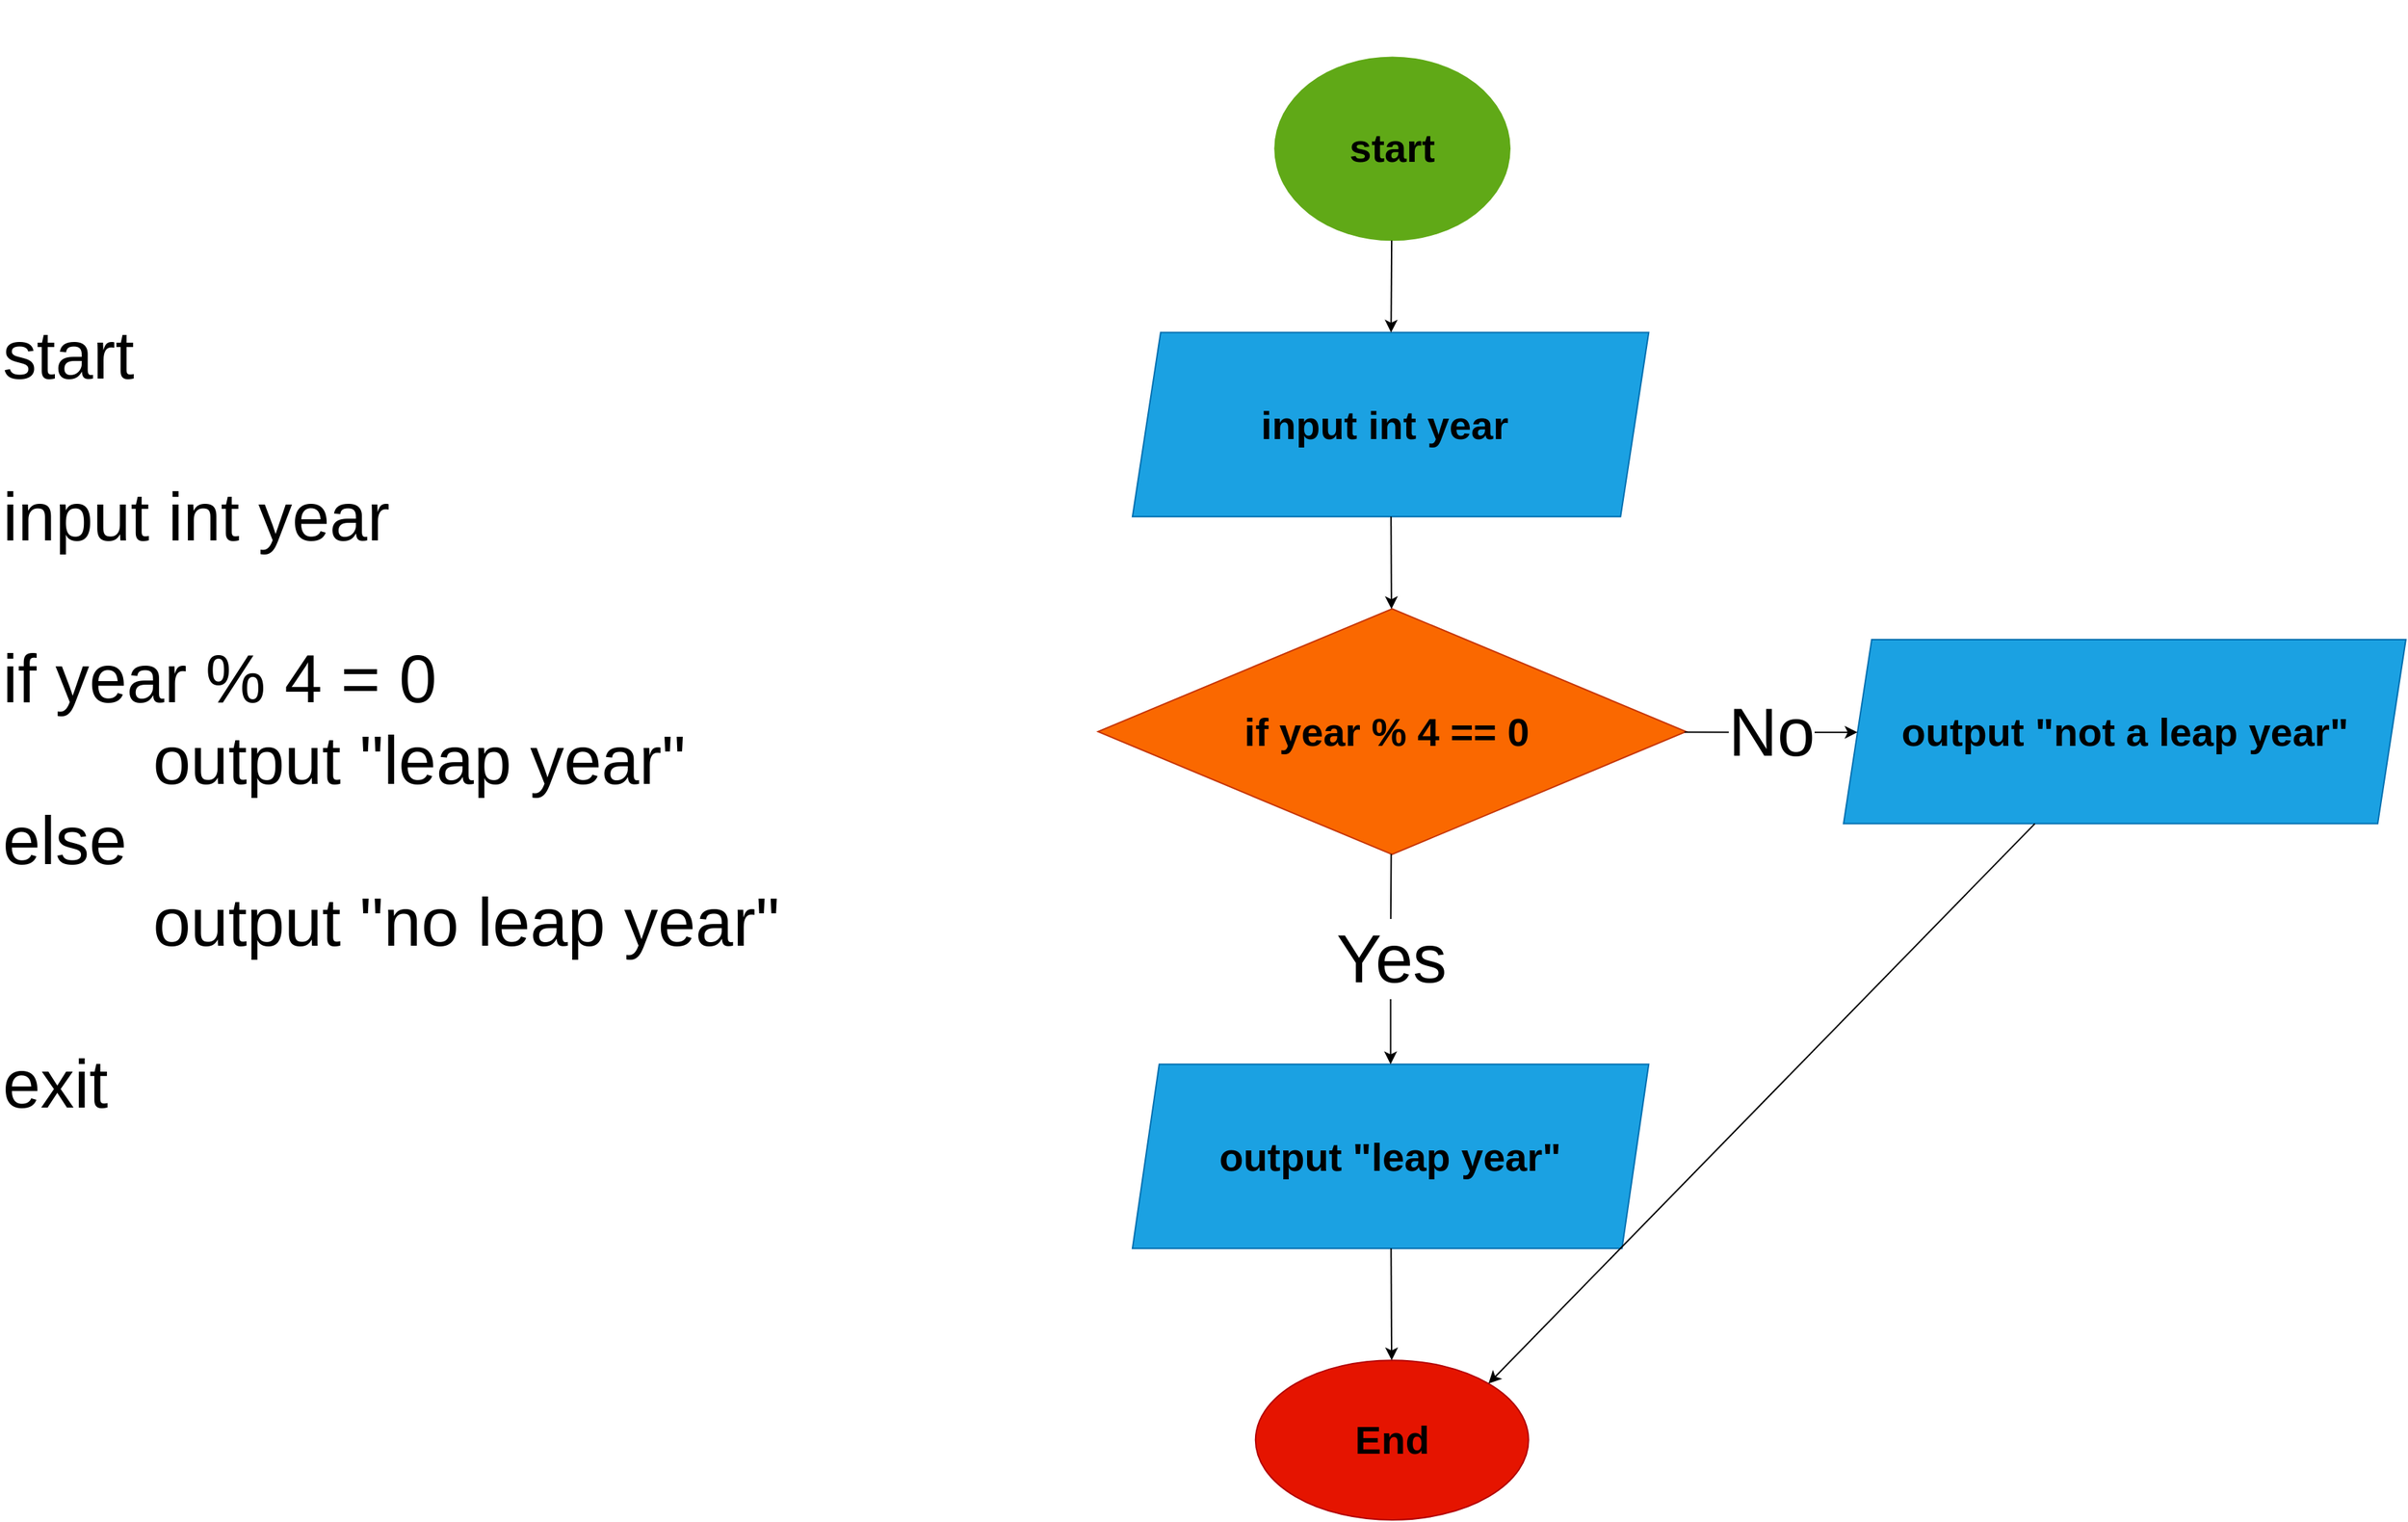 <mxfile>
    <diagram id="6TgKZimT5i8SFP6nsdH2" name="Page-1">
        <mxGraphModel dx="2051" dy="1436" grid="1" gridSize="10" guides="1" tooltips="1" connect="1" arrows="1" fold="1" page="1" pageScale="1" pageWidth="1920" pageHeight="1200" math="0" shadow="0">
            <root>
                <mxCell id="0"/>
                <mxCell id="1" parent="0"/>
                <mxCell id="2" value="&lt;div style=&quot;font-size: 48px;&quot;&gt;&lt;span style=&quot;font-size: 48px;&quot;&gt;start&lt;/span&gt;&lt;/div&gt;&lt;div style=&quot;font-size: 48px;&quot;&gt;&lt;br style=&quot;font-size: 48px;&quot;&gt;&lt;/div&gt;&lt;div style=&quot;font-size: 48px;&quot;&gt;&lt;span style=&quot;font-size: 48px;&quot;&gt;input int year&lt;/span&gt;&lt;/div&gt;&lt;div style=&quot;font-size: 48px;&quot;&gt;&lt;br style=&quot;font-size: 48px;&quot;&gt;&lt;/div&gt;&lt;div style=&quot;font-size: 48px;&quot;&gt;&lt;span style=&quot;font-size: 48px;&quot;&gt;if year % 4 = 0&lt;/span&gt;&lt;/div&gt;&lt;div style=&quot;font-size: 48px;&quot;&gt;&lt;span style=&quot;font-size: 48px;&quot;&gt;&lt;span style=&quot;white-space: pre; font-size: 48px;&quot;&gt;&#9;&lt;/span&gt;output &quot;leap year&quot;&lt;/span&gt;&lt;/div&gt;&lt;div style=&quot;font-size: 48px;&quot;&gt;&lt;span style=&quot;font-size: 48px;&quot;&gt;else&lt;/span&gt;&lt;/div&gt;&lt;div style=&quot;font-size: 48px;&quot;&gt;&lt;span style=&quot;font-size: 48px;&quot;&gt;&lt;span style=&quot;white-space: pre; font-size: 48px;&quot;&gt;&#9;&lt;/span&gt;output &quot;no leap year&quot;&lt;br style=&quot;font-size: 48px;&quot;&gt;&lt;/span&gt;&lt;/div&gt;&lt;div style=&quot;font-size: 48px;&quot;&gt;&lt;span style=&quot;font-size: 48px;&quot;&gt;&lt;br style=&quot;font-size: 48px;&quot;&gt;&lt;/span&gt;&lt;/div&gt;&lt;div style=&quot;font-size: 48px;&quot;&gt;&lt;span style=&quot;font-size: 48px;&quot;&gt;exit&lt;/span&gt;&lt;/div&gt;&lt;div style=&quot;font-size: 48px;&quot;&gt;&lt;span style=&quot;font-size: 48px;&quot;&gt;&lt;br style=&quot;font-size: 48px;&quot;&gt;&lt;/span&gt;&lt;/div&gt;" style="text;html=1;strokeColor=none;fillColor=none;align=left;verticalAlign=middle;whiteSpace=wrap;rounded=0;fontSize=48;" parent="1" vertex="1">
                    <mxGeometry x="80" y="410" width="598.25" height="359.81" as="geometry"/>
                </mxCell>
                <mxCell id="30" value="" style="group;fontSize=26;" parent="1" vertex="1" connectable="0">
                    <mxGeometry x="860" y="90" width="928.98" height="1040" as="geometry"/>
                </mxCell>
                <mxCell id="4" value="start" style="ellipse;whiteSpace=wrap;html=1;fillColor=#60a917;fontColor=#000000;strokeColor=none;fontSize=28;fontStyle=1;strokeWidth=0;sketch=0;shadow=0;" parent="30" vertex="1">
                    <mxGeometry x="124.917" width="167.811" height="130.873" as="geometry"/>
                </mxCell>
                <mxCell id="5" value="input int year&amp;nbsp;" style="shape=parallelogram;perimeter=parallelogramPerimeter;whiteSpace=wrap;html=1;fixedSize=1;fillColor=#1ba1e2;fontColor=#000000;strokeColor=#006EAF;fontSize=28;fontStyle=1" parent="30" vertex="1">
                    <mxGeometry x="24.447" y="196.298" width="366.703" height="130.865" as="geometry"/>
                </mxCell>
                <mxCell id="6" value="" style="edgeStyle=none;html=1;" parent="30" source="4" target="5" edge="1">
                    <mxGeometry relative="1" as="geometry"/>
                </mxCell>
                <mxCell id="7" value="if year % 4 == 0&amp;nbsp;" style="rhombus;whiteSpace=wrap;html=1;fillColor=#fa6800;strokeColor=#C73500;fontColor=#000000;fontSize=28;fontStyle=1" parent="30" vertex="1">
                    <mxGeometry y="392.619" width="417.663" height="174.497" as="geometry"/>
                </mxCell>
                <mxCell id="8" value="" style="edgeStyle=none;html=1;" parent="30" source="5" target="7" edge="1">
                    <mxGeometry relative="1" as="geometry"/>
                </mxCell>
                <mxCell id="13" value="output &quot;leap year&quot;" style="shape=parallelogram;perimeter=parallelogramPerimeter;whiteSpace=wrap;html=1;fixedSize=1;size=19;fillColor=#1ba1e2;fontColor=#000000;strokeColor=#006EAF;fontSize=28;fontStyle=1" parent="30" vertex="1">
                    <mxGeometry x="24.447" y="716.212" width="366.703" height="130.865" as="geometry"/>
                </mxCell>
                <mxCell id="16" value="Yes" style="edgeStyle=none;html=1;fontSize=48;endArrow=classic;endFill=1;" parent="30" source="7" target="13" edge="1">
                    <mxGeometry relative="1" as="geometry">
                        <mxPoint x="-48.894" y="600.561" as="targetPoint"/>
                        <Array as="points">
                            <mxPoint x="207.798" y="629.159"/>
                        </Array>
                    </mxGeometry>
                </mxCell>
                <mxCell id="17" value="output &quot;not a leap year&quot;" style="shape=parallelogram;perimeter=parallelogramPerimeter;whiteSpace=wrap;html=1;fixedSize=1;fillColor=#1ba1e2;fontColor=#000000;strokeColor=#006EAF;fontSize=28;fontStyle=1" parent="30" vertex="1">
                    <mxGeometry x="529.543" y="414.444" width="399.437" height="130.865" as="geometry"/>
                </mxCell>
                <mxCell id="18" value="No" style="edgeStyle=none;html=1;fontSize=48;" parent="30" source="7" target="17" edge="1">
                    <mxGeometry relative="1" as="geometry">
                        <Array as="points">
                            <mxPoint x="488.937" y="480.449"/>
                        </Array>
                    </mxGeometry>
                </mxCell>
                <mxCell id="21" value="End" style="ellipse;whiteSpace=wrap;html=1;fillColor=#e51400;fontColor=#000000;strokeColor=#B20000;fontSize=28;fontStyle=1" parent="30" vertex="1">
                    <mxGeometry x="111.874" y="926.577" width="193.915" height="113.423" as="geometry"/>
                </mxCell>
                <mxCell id="22" value="" style="edgeStyle=none;html=1;" parent="30" source="13" target="21" edge="1">
                    <mxGeometry relative="1" as="geometry"/>
                </mxCell>
                <mxCell id="23" style="edgeStyle=none;html=1;entryX=1;entryY=0;entryDx=0;entryDy=0;" parent="30" source="17" target="21" edge="1">
                    <mxGeometry relative="1" as="geometry"/>
                </mxCell>
                <mxCell id="32" value="Leap year solution" style="text;html=1;align=left;verticalAlign=middle;resizable=0;points=[];autosize=1;strokeColor=none;fillColor=none;fontSize=48;fontColor=#FFFFFF;labelBackgroundColor=default;" parent="1" vertex="1">
                    <mxGeometry x="80.002" y="50" width="410" height="60" as="geometry"/>
                </mxCell>
            </root>
        </mxGraphModel>
    </diagram>
</mxfile>